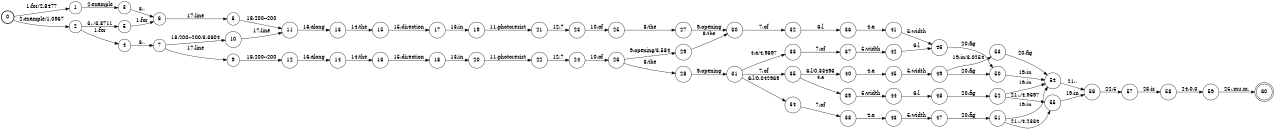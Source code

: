 digraph FST {
rankdir = LR;
size = "8.5,11";
label = "";
center = 1;
orientation = Portrait;
ranksep = "0.4";
nodesep = "0.25";
0 [label = "0", shape = circle, style = bold, fontsize = 14]
	0 -> 1 [label = "1:for/2.8477", fontsize = 14];
	0 -> 2 [label = "2:example/1.0967", fontsize = 14];
1 [label = "1", shape = circle, style = solid, fontsize = 14]
	1 -> 3 [label = "2:example", fontsize = 14];
2 [label = "2", shape = circle, style = solid, fontsize = 14]
	2 -> 4 [label = "1:for", fontsize = 14];
	2 -> 5 [label = "3:,/3.8711", fontsize = 14];
3 [label = "3", shape = circle, style = solid, fontsize = 14]
	3 -> 6 [label = "3:,", fontsize = 14];
4 [label = "4", shape = circle, style = solid, fontsize = 14]
	4 -> 7 [label = "3:,", fontsize = 14];
5 [label = "5", shape = circle, style = solid, fontsize = 14]
	5 -> 6 [label = "1:for", fontsize = 14];
6 [label = "6", shape = circle, style = solid, fontsize = 14]
	6 -> 8 [label = "17:line", fontsize = 14];
7 [label = "7", shape = circle, style = solid, fontsize = 14]
	7 -> 9 [label = "17:line", fontsize = 14];
	7 -> 10 [label = "18:200--200/3.3604", fontsize = 14];
8 [label = "8", shape = circle, style = solid, fontsize = 14]
	8 -> 11 [label = "18:200--200", fontsize = 14];
9 [label = "9", shape = circle, style = solid, fontsize = 14]
	9 -> 12 [label = "18:200--200", fontsize = 14];
10 [label = "10", shape = circle, style = solid, fontsize = 14]
	10 -> 11 [label = "17:line", fontsize = 14];
11 [label = "11", shape = circle, style = solid, fontsize = 14]
	11 -> 13 [label = "16:along", fontsize = 14];
12 [label = "12", shape = circle, style = solid, fontsize = 14]
	12 -> 14 [label = "16:along", fontsize = 14];
13 [label = "13", shape = circle, style = solid, fontsize = 14]
	13 -> 15 [label = "14:the", fontsize = 14];
14 [label = "14", shape = circle, style = solid, fontsize = 14]
	14 -> 16 [label = "14:the", fontsize = 14];
15 [label = "15", shape = circle, style = solid, fontsize = 14]
	15 -> 17 [label = "15:direction", fontsize = 14];
16 [label = "16", shape = circle, style = solid, fontsize = 14]
	16 -> 18 [label = "15:direction", fontsize = 14];
17 [label = "17", shape = circle, style = solid, fontsize = 14]
	17 -> 19 [label = "13:in", fontsize = 14];
18 [label = "18", shape = circle, style = solid, fontsize = 14]
	18 -> 20 [label = "13:in", fontsize = 14];
19 [label = "19", shape = circle, style = solid, fontsize = 14]
	19 -> 21 [label = "11:photoresist", fontsize = 14];
20 [label = "20", shape = circle, style = solid, fontsize = 14]
	20 -> 22 [label = "11:photoresist", fontsize = 14];
21 [label = "21", shape = circle, style = solid, fontsize = 14]
	21 -> 23 [label = "12:7", fontsize = 14];
22 [label = "22", shape = circle, style = solid, fontsize = 14]
	22 -> 24 [label = "12:7", fontsize = 14];
23 [label = "23", shape = circle, style = solid, fontsize = 14]
	23 -> 25 [label = "10:of", fontsize = 14];
24 [label = "24", shape = circle, style = solid, fontsize = 14]
	24 -> 26 [label = "10:of", fontsize = 14];
25 [label = "25", shape = circle, style = solid, fontsize = 14]
	25 -> 27 [label = "8:the", fontsize = 14];
26 [label = "26", shape = circle, style = solid, fontsize = 14]
	26 -> 29 [label = "9:opening/3.584", fontsize = 14];
	26 -> 28 [label = "8:the", fontsize = 14];
27 [label = "27", shape = circle, style = solid, fontsize = 14]
	27 -> 30 [label = "9:opening", fontsize = 14];
28 [label = "28", shape = circle, style = solid, fontsize = 14]
	28 -> 31 [label = "9:opening", fontsize = 14];
29 [label = "29", shape = circle, style = solid, fontsize = 14]
	29 -> 30 [label = "8:the", fontsize = 14];
30 [label = "30", shape = circle, style = solid, fontsize = 14]
	30 -> 32 [label = "7:of", fontsize = 14];
31 [label = "31", shape = circle, style = solid, fontsize = 14]
	31 -> 33 [label = "4:a/4.9697", fontsize = 14];
	31 -> 34 [label = "6:l/0.042969", fontsize = 14];
	31 -> 35 [label = "7:of", fontsize = 14];
32 [label = "32", shape = circle, style = solid, fontsize = 14]
	32 -> 36 [label = "6:l", fontsize = 14];
33 [label = "33", shape = circle, style = solid, fontsize = 14]
	33 -> 37 [label = "7:of", fontsize = 14];
34 [label = "34", shape = circle, style = solid, fontsize = 14]
	34 -> 38 [label = "7:of", fontsize = 14];
35 [label = "35", shape = circle, style = solid, fontsize = 14]
	35 -> 39 [label = "4:a", fontsize = 14];
	35 -> 40 [label = "6:l/0.33496", fontsize = 14];
36 [label = "36", shape = circle, style = solid, fontsize = 14]
	36 -> 41 [label = "4:a", fontsize = 14];
37 [label = "37", shape = circle, style = solid, fontsize = 14]
	37 -> 42 [label = "5:width", fontsize = 14];
38 [label = "38", shape = circle, style = solid, fontsize = 14]
	38 -> 43 [label = "4:a", fontsize = 14];
39 [label = "39", shape = circle, style = solid, fontsize = 14]
	39 -> 44 [label = "5:width", fontsize = 14];
40 [label = "40", shape = circle, style = solid, fontsize = 14]
	40 -> 45 [label = "4:a", fontsize = 14];
41 [label = "41", shape = circle, style = solid, fontsize = 14]
	41 -> 46 [label = "5:width", fontsize = 14];
42 [label = "42", shape = circle, style = solid, fontsize = 14]
	42 -> 46 [label = "6:l", fontsize = 14];
43 [label = "43", shape = circle, style = solid, fontsize = 14]
	43 -> 47 [label = "5:width", fontsize = 14];
44 [label = "44", shape = circle, style = solid, fontsize = 14]
	44 -> 48 [label = "6:l", fontsize = 14];
45 [label = "45", shape = circle, style = solid, fontsize = 14]
	45 -> 49 [label = "5:width", fontsize = 14];
46 [label = "46", shape = circle, style = solid, fontsize = 14]
	46 -> 50 [label = "20:fig", fontsize = 14];
47 [label = "47", shape = circle, style = solid, fontsize = 14]
	47 -> 51 [label = "20:fig", fontsize = 14];
48 [label = "48", shape = circle, style = solid, fontsize = 14]
	48 -> 52 [label = "20:fig", fontsize = 14];
49 [label = "49", shape = circle, style = solid, fontsize = 14]
	49 -> 53 [label = "19:in/3.0254", fontsize = 14];
	49 -> 50 [label = "20:fig", fontsize = 14];
50 [label = "50", shape = circle, style = solid, fontsize = 14]
	50 -> 54 [label = "19:in", fontsize = 14];
51 [label = "51", shape = circle, style = solid, fontsize = 14]
	51 -> 54 [label = "19:in", fontsize = 14];
	51 -> 55 [label = "21:./4.2334", fontsize = 14];
52 [label = "52", shape = circle, style = solid, fontsize = 14]
	52 -> 54 [label = "19:in", fontsize = 14];
	52 -> 55 [label = "21:./4.9697", fontsize = 14];
53 [label = "53", shape = circle, style = solid, fontsize = 14]
	53 -> 54 [label = "20:fig", fontsize = 14];
54 [label = "54", shape = circle, style = solid, fontsize = 14]
	54 -> 56 [label = "21:.", fontsize = 14];
55 [label = "55", shape = circle, style = solid, fontsize = 14]
	55 -> 56 [label = "19:in", fontsize = 14];
56 [label = "56", shape = circle, style = solid, fontsize = 14]
	56 -> 57 [label = "22:5", fontsize = 14];
57 [label = "57", shape = circle, style = solid, fontsize = 14]
	57 -> 58 [label = "23:is", fontsize = 14];
58 [label = "58", shape = circle, style = solid, fontsize = 14]
	58 -> 59 [label = "24:0.3", fontsize = 14];
59 [label = "59", shape = circle, style = solid, fontsize = 14]
	59 -> 60 [label = "25:.mu.m.", fontsize = 14];
60 [label = "60", shape = doublecircle, style = solid, fontsize = 14]
}
